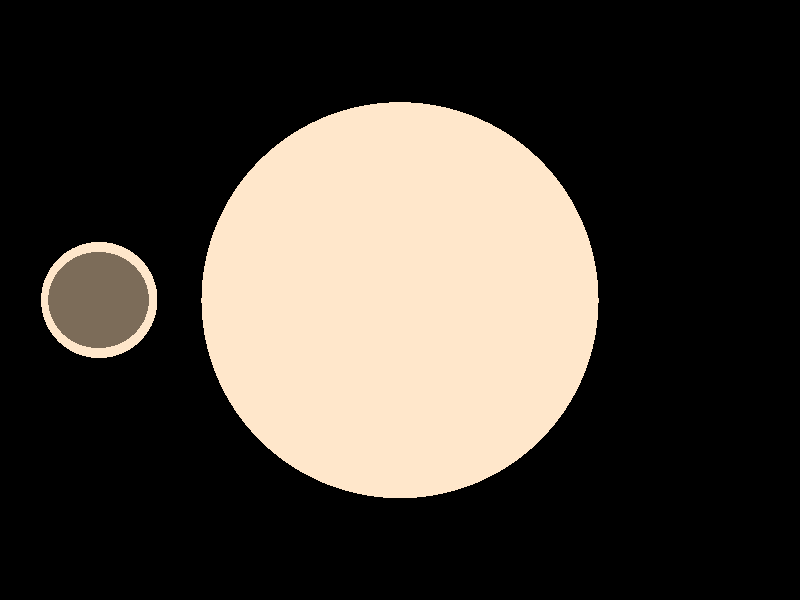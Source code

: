 #version 3.7;
#include "colors.inc"    // The include files contain

global_settings {
  assumed_gamma 1.0
  radiosity {
     pretrace_start 0.08
      pretrace_end   0.01
      count 150
      nearest_count 10
      error_bound 0.5
      recursion_limit 3
      low_error_factor 0.5
      gray_threshold 0.0
      minimum_reuse 0.005
      maximum_reuse 0.2
      brightness 1
      adc_bailout 0.005
  }
}
default {finish {ambient 0}}
#declare bigRad = 1;
#declare smallRad = 0.8;
#declare medRad = 0.83;

#declare bigRad2 = 0.3;
#declare smallRad2 = smallRad * bigRad2 / bigRad;
#declare coneDepth = 1;
#declare sphereFlatten = 0.3;
#declare sphereFlatten2 = 0.6;

#declare xoff = -1.5;

#ifdef (PUSH)
#declare pushed = true;
#else
#declare pushed = false;
#end

#if (pushed)
#declare buttonVerticalDisplace = -0.3;
#else
#declare buttonVerticalDisplace = -0.1;
#end

#declare myCone = cone {
  <0,0.01,0>, bigRad
  <0,-coneDepth,0>, 0
};

#declare myCone2 = cone {
  <0,0.01,0>, bigRad2
  <0,-bigRad2,0>, 0
  translate <xoff, 0, 0>
};

#if (false)
  camera {
    location <1, 2, -5>
    look_at  <0, 0,  0>
  }
#else
  camera {
    location <0, 3, -0.01>
    look_at  <0, 0,  0>
  }

#end

background { colour srgbt <0.0, 0.0, 0.0, 1.0> }

#declare pillHeight = 0.3;
#declare pillRad = 0.06;
#declare pill = union {
  sphere {<0,0,pillHeight>, pillRad}
  sphere {<0,0,-pillHeight>, pillRad}
  cylinder {<0,0,pillHeight>, <0,0,-pillHeight>, pillRad}
  translate <0, 0.85 * sphereFlatten, 0>
};
#declare formm = union {
  difference {
    plane {  <0, 1, 0>, 0         texture {pigment {color srgbt<0,0,0,1>} } }
    myCone
    cylinder {<0,0.01,0>, <0,-10,0>, medRad }
    myCone2
  }

  union {
  difference {
    sphere {  <0, 0, 0>, smallRad scale <1, sphereFlatten, 1>}
    torus { bigRad * 0.55, bigRad * 0.09 translate <0, sphereFlatten * 0.80, 0>}
    pill
  }
    cylinder { <0,0,0>, <0,-2,0>, smallRad }
    translate <0, buttonVerticalDisplace, 0>
  }
  sphere {  <xoff, 0, 0>, smallRad2 scale <1, sphereFlatten2, 1>
    #if (pushed)
  texture {finish {emission rgb<0,1,1>} pigment {color White}}
    #else
        texture {pigment {color rgb<0.2,0.15,0.1>} }
    #end
  }


};

union {
  formm
  texture {
    pigment { color  rgb <1.0, 0.8, 0.6> }
  }
}

//sphere {<0,0,0>, 1000 texture {finish{emission 0.1} pigment{color White}}}
light_source { <-2, 4, 3> color rgb <0.5,0.5,0.5>}
// light_source { <1, 4, -3> color rgb <1,1.1,1.2>}
